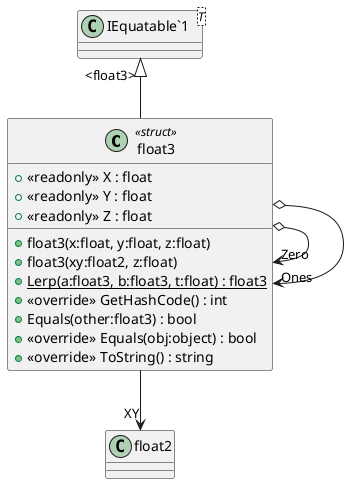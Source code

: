 @startuml
class float3 <<struct>> {
    + <<readonly>> X : float
    + <<readonly>> Y : float
    + <<readonly>> Z : float
    + float3(x:float, y:float, z:float)
    + float3(xy:float2, z:float)
    + {static} Lerp(a:float3, b:float3, t:float) : float3
    + <<override>> GetHashCode() : int
    + Equals(other:float3) : bool
    + <<override>> Equals(obj:object) : bool
    + <<override>> ToString() : string
}
class "IEquatable`1"<T> {
}
"IEquatable`1" "<float3>" <|-- float3
float3 --> "XY" float2
float3 o-> "Zero" float3
float3 o-> "Ones" float3
@enduml
